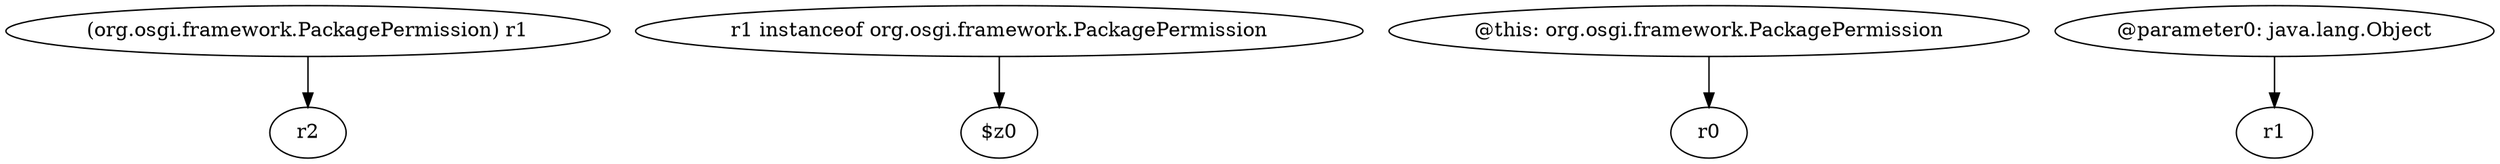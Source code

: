 digraph g {
0[label="(org.osgi.framework.PackagePermission) r1"]
1[label="r2"]
0->1[label=""]
2[label="r1 instanceof org.osgi.framework.PackagePermission"]
3[label="$z0"]
2->3[label=""]
4[label="@this: org.osgi.framework.PackagePermission"]
5[label="r0"]
4->5[label=""]
6[label="@parameter0: java.lang.Object"]
7[label="r1"]
6->7[label=""]
}